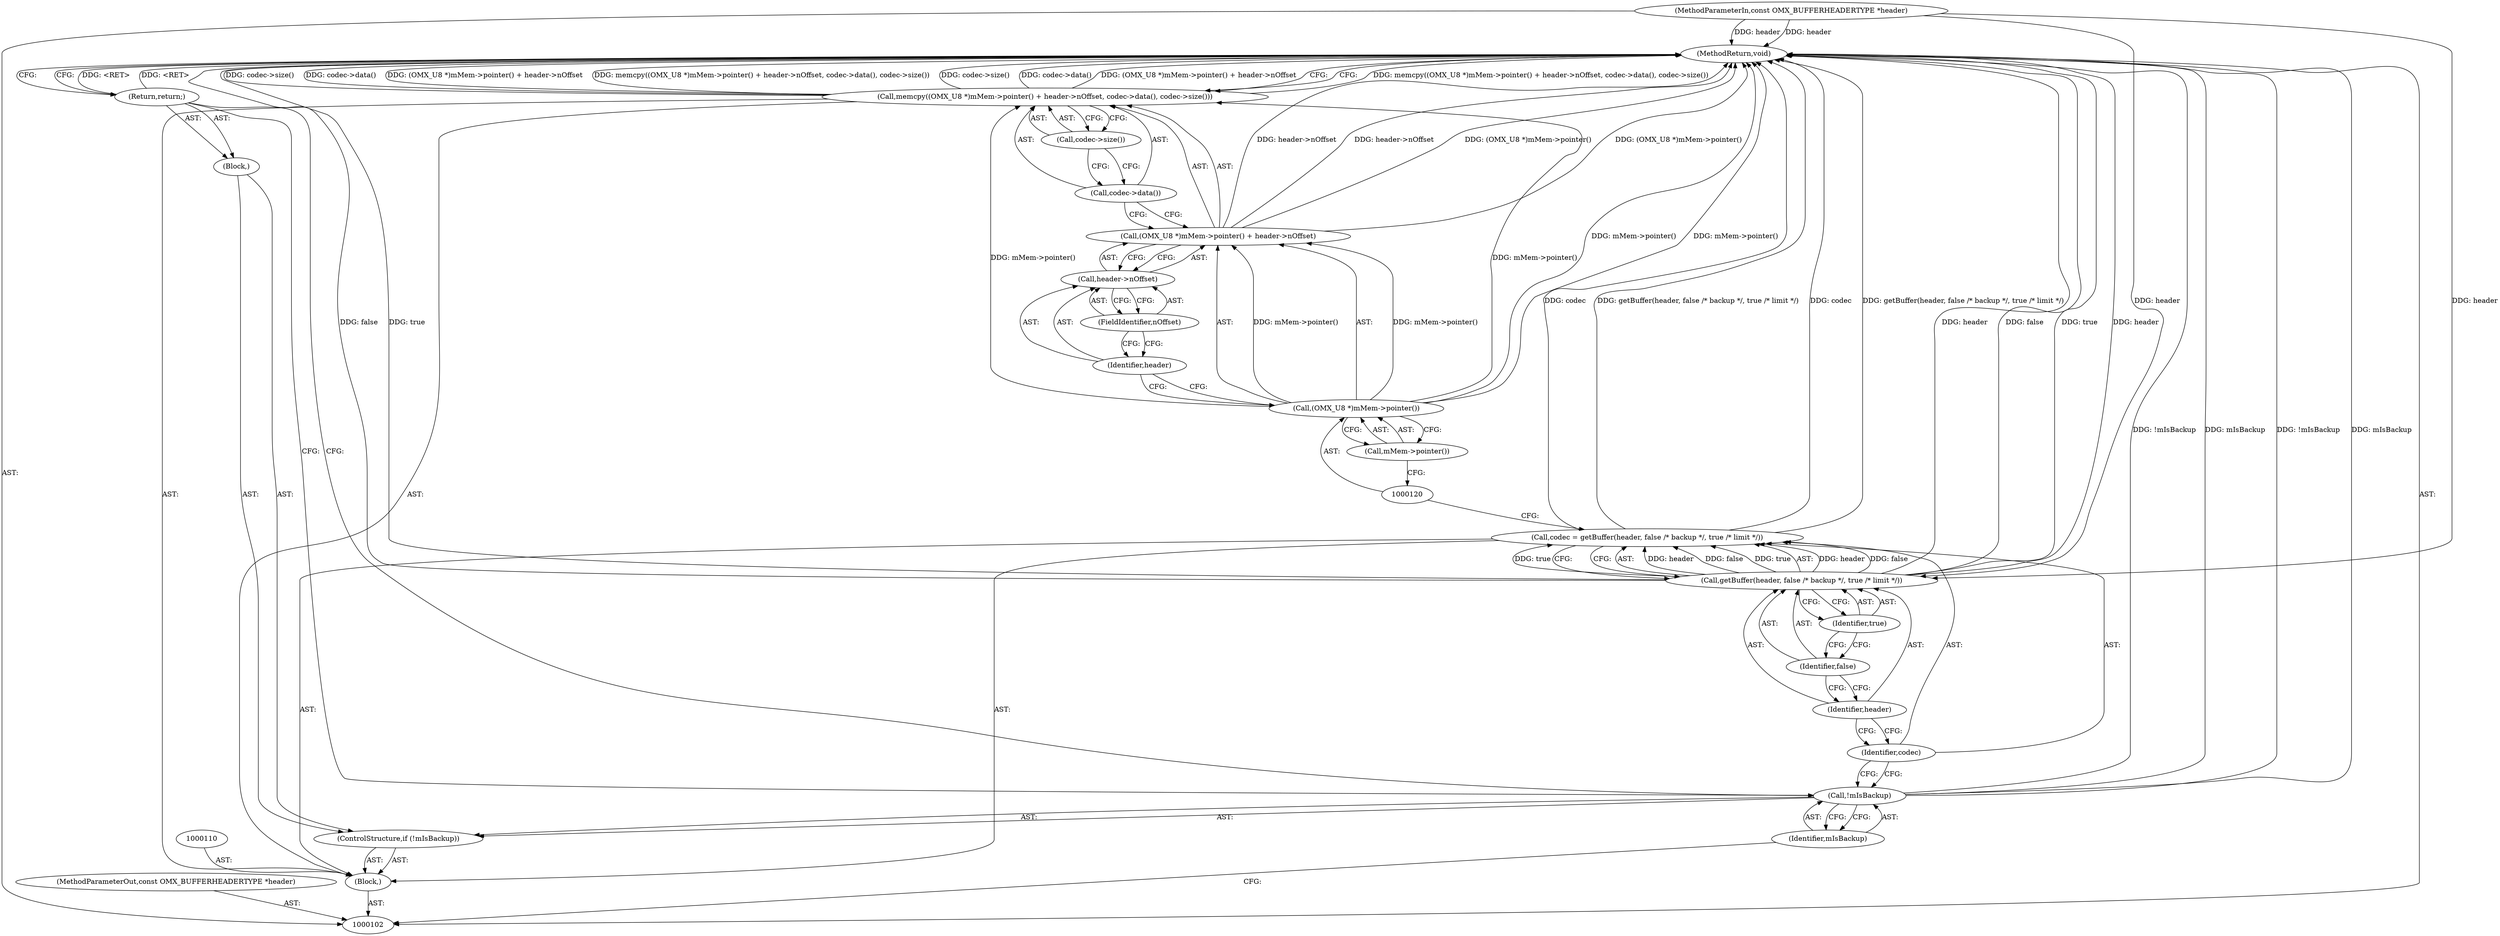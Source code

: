 digraph "1_Android_0f177948ae2640bfe4d70f8e4248e106406b3b0a_2" {
"1000103" [label="(MethodParameterIn,const OMX_BUFFERHEADERTYPE *header)"];
"1000178" [label="(MethodParameterOut,const OMX_BUFFERHEADERTYPE *header)"];
"1000127" [label="(MethodReturn,void)"];
"1000104" [label="(Block,)"];
"1000106" [label="(Call,!mIsBackup)"];
"1000107" [label="(Identifier,mIsBackup)"];
"1000108" [label="(Block,)"];
"1000105" [label="(ControlStructure,if (!mIsBackup))"];
"1000109" [label="(Return,return;)"];
"1000111" [label="(Call,codec = getBuffer(header, false /* backup */, true /* limit */))"];
"1000112" [label="(Identifier,codec)"];
"1000113" [label="(Call,getBuffer(header, false /* backup */, true /* limit */))"];
"1000114" [label="(Identifier,header)"];
"1000115" [label="(Identifier,false)"];
"1000116" [label="(Identifier,true)"];
"1000118" [label="(Call,(OMX_U8 *)mMem->pointer() + header->nOffset)"];
"1000119" [label="(Call,(OMX_U8 *)mMem->pointer())"];
"1000121" [label="(Call,mMem->pointer())"];
"1000122" [label="(Call,header->nOffset)"];
"1000123" [label="(Identifier,header)"];
"1000124" [label="(FieldIdentifier,nOffset)"];
"1000125" [label="(Call,codec->data())"];
"1000126" [label="(Call,codec->size())"];
"1000117" [label="(Call,memcpy((OMX_U8 *)mMem->pointer() + header->nOffset, codec->data(), codec->size()))"];
"1000103" -> "1000102"  [label="AST: "];
"1000103" -> "1000127"  [label="DDG: header"];
"1000103" -> "1000113"  [label="DDG: header"];
"1000178" -> "1000102"  [label="AST: "];
"1000127" -> "1000102"  [label="AST: "];
"1000127" -> "1000109"  [label="CFG: "];
"1000127" -> "1000117"  [label="CFG: "];
"1000117" -> "1000127"  [label="DDG: memcpy((OMX_U8 *)mMem->pointer() + header->nOffset, codec->data(), codec->size())"];
"1000117" -> "1000127"  [label="DDG: codec->size()"];
"1000117" -> "1000127"  [label="DDG: codec->data()"];
"1000117" -> "1000127"  [label="DDG: (OMX_U8 *)mMem->pointer() + header->nOffset"];
"1000106" -> "1000127"  [label="DDG: mIsBackup"];
"1000106" -> "1000127"  [label="DDG: !mIsBackup"];
"1000113" -> "1000127"  [label="DDG: header"];
"1000113" -> "1000127"  [label="DDG: false"];
"1000113" -> "1000127"  [label="DDG: true"];
"1000103" -> "1000127"  [label="DDG: header"];
"1000111" -> "1000127"  [label="DDG: codec"];
"1000111" -> "1000127"  [label="DDG: getBuffer(header, false /* backup */, true /* limit */)"];
"1000118" -> "1000127"  [label="DDG: header->nOffset"];
"1000118" -> "1000127"  [label="DDG: (OMX_U8 *)mMem->pointer()"];
"1000119" -> "1000127"  [label="DDG: mMem->pointer()"];
"1000109" -> "1000127"  [label="DDG: <RET>"];
"1000104" -> "1000102"  [label="AST: "];
"1000105" -> "1000104"  [label="AST: "];
"1000110" -> "1000104"  [label="AST: "];
"1000111" -> "1000104"  [label="AST: "];
"1000117" -> "1000104"  [label="AST: "];
"1000106" -> "1000105"  [label="AST: "];
"1000106" -> "1000107"  [label="CFG: "];
"1000107" -> "1000106"  [label="AST: "];
"1000109" -> "1000106"  [label="CFG: "];
"1000112" -> "1000106"  [label="CFG: "];
"1000106" -> "1000127"  [label="DDG: mIsBackup"];
"1000106" -> "1000127"  [label="DDG: !mIsBackup"];
"1000107" -> "1000106"  [label="AST: "];
"1000107" -> "1000102"  [label="CFG: "];
"1000106" -> "1000107"  [label="CFG: "];
"1000108" -> "1000105"  [label="AST: "];
"1000109" -> "1000108"  [label="AST: "];
"1000105" -> "1000104"  [label="AST: "];
"1000106" -> "1000105"  [label="AST: "];
"1000108" -> "1000105"  [label="AST: "];
"1000109" -> "1000108"  [label="AST: "];
"1000109" -> "1000106"  [label="CFG: "];
"1000127" -> "1000109"  [label="CFG: "];
"1000109" -> "1000127"  [label="DDG: <RET>"];
"1000111" -> "1000104"  [label="AST: "];
"1000111" -> "1000113"  [label="CFG: "];
"1000112" -> "1000111"  [label="AST: "];
"1000113" -> "1000111"  [label="AST: "];
"1000120" -> "1000111"  [label="CFG: "];
"1000111" -> "1000127"  [label="DDG: codec"];
"1000111" -> "1000127"  [label="DDG: getBuffer(header, false /* backup */, true /* limit */)"];
"1000113" -> "1000111"  [label="DDG: header"];
"1000113" -> "1000111"  [label="DDG: false"];
"1000113" -> "1000111"  [label="DDG: true"];
"1000112" -> "1000111"  [label="AST: "];
"1000112" -> "1000106"  [label="CFG: "];
"1000114" -> "1000112"  [label="CFG: "];
"1000113" -> "1000111"  [label="AST: "];
"1000113" -> "1000116"  [label="CFG: "];
"1000114" -> "1000113"  [label="AST: "];
"1000115" -> "1000113"  [label="AST: "];
"1000116" -> "1000113"  [label="AST: "];
"1000111" -> "1000113"  [label="CFG: "];
"1000113" -> "1000127"  [label="DDG: header"];
"1000113" -> "1000127"  [label="DDG: false"];
"1000113" -> "1000127"  [label="DDG: true"];
"1000113" -> "1000111"  [label="DDG: header"];
"1000113" -> "1000111"  [label="DDG: false"];
"1000113" -> "1000111"  [label="DDG: true"];
"1000103" -> "1000113"  [label="DDG: header"];
"1000114" -> "1000113"  [label="AST: "];
"1000114" -> "1000112"  [label="CFG: "];
"1000115" -> "1000114"  [label="CFG: "];
"1000115" -> "1000113"  [label="AST: "];
"1000115" -> "1000114"  [label="CFG: "];
"1000116" -> "1000115"  [label="CFG: "];
"1000116" -> "1000113"  [label="AST: "];
"1000116" -> "1000115"  [label="CFG: "];
"1000113" -> "1000116"  [label="CFG: "];
"1000118" -> "1000117"  [label="AST: "];
"1000118" -> "1000122"  [label="CFG: "];
"1000119" -> "1000118"  [label="AST: "];
"1000122" -> "1000118"  [label="AST: "];
"1000125" -> "1000118"  [label="CFG: "];
"1000118" -> "1000127"  [label="DDG: header->nOffset"];
"1000118" -> "1000127"  [label="DDG: (OMX_U8 *)mMem->pointer()"];
"1000119" -> "1000118"  [label="DDG: mMem->pointer()"];
"1000119" -> "1000118"  [label="AST: "];
"1000119" -> "1000121"  [label="CFG: "];
"1000120" -> "1000119"  [label="AST: "];
"1000121" -> "1000119"  [label="AST: "];
"1000123" -> "1000119"  [label="CFG: "];
"1000119" -> "1000127"  [label="DDG: mMem->pointer()"];
"1000119" -> "1000117"  [label="DDG: mMem->pointer()"];
"1000119" -> "1000118"  [label="DDG: mMem->pointer()"];
"1000121" -> "1000119"  [label="AST: "];
"1000121" -> "1000120"  [label="CFG: "];
"1000119" -> "1000121"  [label="CFG: "];
"1000122" -> "1000118"  [label="AST: "];
"1000122" -> "1000124"  [label="CFG: "];
"1000123" -> "1000122"  [label="AST: "];
"1000124" -> "1000122"  [label="AST: "];
"1000118" -> "1000122"  [label="CFG: "];
"1000123" -> "1000122"  [label="AST: "];
"1000123" -> "1000119"  [label="CFG: "];
"1000124" -> "1000123"  [label="CFG: "];
"1000124" -> "1000122"  [label="AST: "];
"1000124" -> "1000123"  [label="CFG: "];
"1000122" -> "1000124"  [label="CFG: "];
"1000125" -> "1000117"  [label="AST: "];
"1000125" -> "1000118"  [label="CFG: "];
"1000126" -> "1000125"  [label="CFG: "];
"1000126" -> "1000117"  [label="AST: "];
"1000126" -> "1000125"  [label="CFG: "];
"1000117" -> "1000126"  [label="CFG: "];
"1000117" -> "1000104"  [label="AST: "];
"1000117" -> "1000126"  [label="CFG: "];
"1000118" -> "1000117"  [label="AST: "];
"1000125" -> "1000117"  [label="AST: "];
"1000126" -> "1000117"  [label="AST: "];
"1000127" -> "1000117"  [label="CFG: "];
"1000117" -> "1000127"  [label="DDG: memcpy((OMX_U8 *)mMem->pointer() + header->nOffset, codec->data(), codec->size())"];
"1000117" -> "1000127"  [label="DDG: codec->size()"];
"1000117" -> "1000127"  [label="DDG: codec->data()"];
"1000117" -> "1000127"  [label="DDG: (OMX_U8 *)mMem->pointer() + header->nOffset"];
"1000119" -> "1000117"  [label="DDG: mMem->pointer()"];
}

